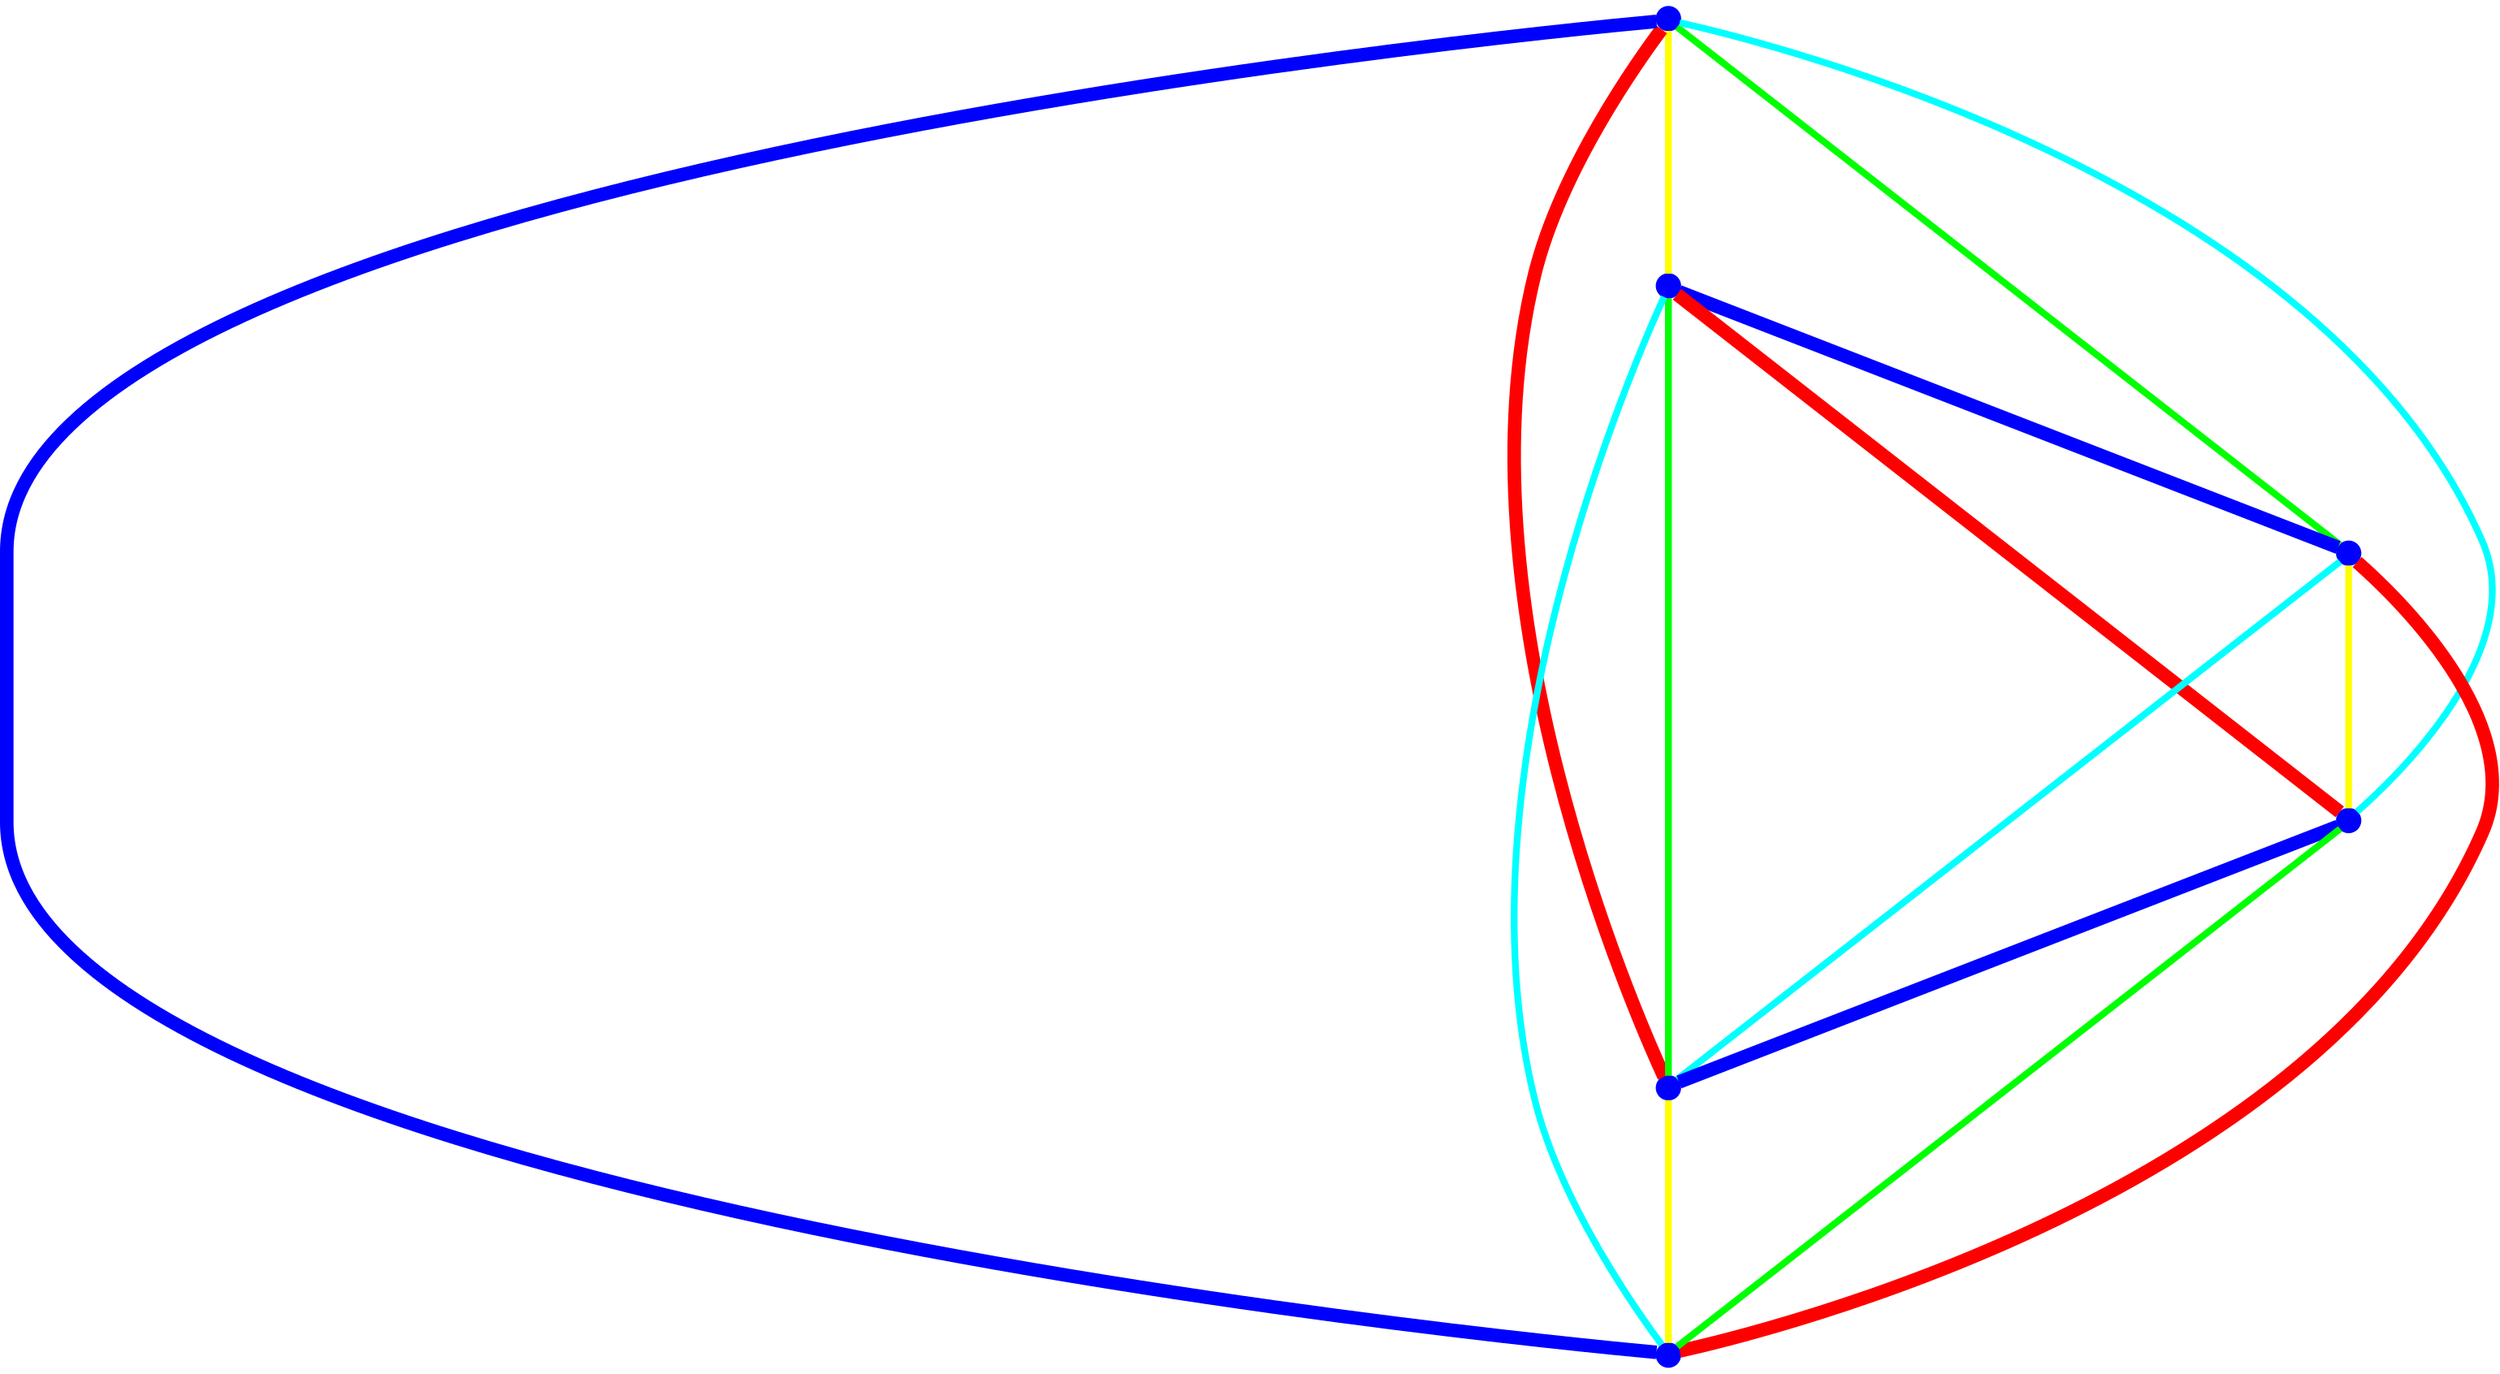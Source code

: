 graph {
ranksep=2
nodesep=2
node [label="" shape=circle style=filled fixedsize=true color=blue fillcolor=blue width=0.2];
"1" -- "2" [style="solid",penwidth="4",color="yellow"];
"1" -- "3" [style="solid",penwidth="4",color="green"];
"1" -- "4" [style="solid",penwidth="4",color="cyan"];
"1" -- "5" [style="solid",penwidth="8",color="red"];
"1" -- "6" [style="solid",penwidth="8",color="blue"];
"2" -- "3" [style="solid",penwidth="8",color="blue"];
"2" -- "4" [style="solid",penwidth="8",color="red"];
"2" -- "5" [style="solid",penwidth="4",color="green"];
"2" -- "6" [style="solid",penwidth="4",color="cyan"];
"3" -- "4" [style="solid",penwidth="4",color="yellow"];
"3" -- "5" [style="solid",penwidth="4",color="cyan"];
"3" -- "6" [style="solid",penwidth="8",color="red"];
"4" -- "5" [style="solid",penwidth="8",color="blue"];
"4" -- "6" [style="solid",penwidth="4",color="green"];
"5" -- "6" [style="solid",penwidth="4",color="yellow"];
}
